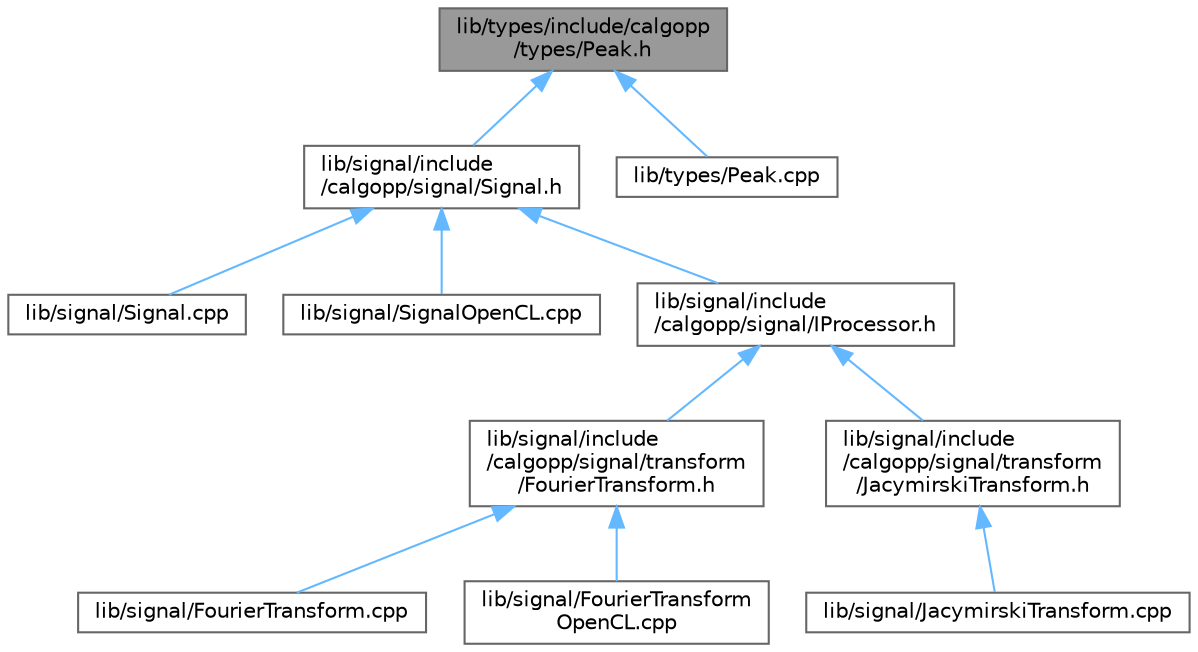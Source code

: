digraph "lib/types/include/calgopp/types/Peak.h"
{
 // LATEX_PDF_SIZE
  bgcolor="transparent";
  edge [fontname=Helvetica,fontsize=10,labelfontname=Helvetica,labelfontsize=10];
  node [fontname=Helvetica,fontsize=10,shape=box,height=0.2,width=0.4];
  Node1 [label="lib/types/include/calgopp\l/types/Peak.h",height=0.2,width=0.4,color="gray40", fillcolor="grey60", style="filled", fontcolor="black",tooltip=" "];
  Node1 -> Node2 [dir="back",color="steelblue1",style="solid"];
  Node2 [label="lib/signal/include\l/calgopp/signal/Signal.h",height=0.2,width=0.4,color="grey40", fillcolor="white", style="filled",URL="$Signal_8h.html",tooltip=" "];
  Node2 -> Node3 [dir="back",color="steelblue1",style="solid"];
  Node3 [label="lib/signal/Signal.cpp",height=0.2,width=0.4,color="grey40", fillcolor="white", style="filled",URL="$Signal_8cpp.html",tooltip=" "];
  Node2 -> Node4 [dir="back",color="steelblue1",style="solid"];
  Node4 [label="lib/signal/SignalOpenCL.cpp",height=0.2,width=0.4,color="grey40", fillcolor="white", style="filled",URL="$SignalOpenCL_8cpp.html",tooltip=" "];
  Node2 -> Node5 [dir="back",color="steelblue1",style="solid"];
  Node5 [label="lib/signal/include\l/calgopp/signal/IProcessor.h",height=0.2,width=0.4,color="grey40", fillcolor="white", style="filled",URL="$IProcessor_8h.html",tooltip=" "];
  Node5 -> Node6 [dir="back",color="steelblue1",style="solid"];
  Node6 [label="lib/signal/include\l/calgopp/signal/transform\l/FourierTransform.h",height=0.2,width=0.4,color="grey40", fillcolor="white", style="filled",URL="$FourierTransform_8h.html",tooltip=" "];
  Node6 -> Node7 [dir="back",color="steelblue1",style="solid"];
  Node7 [label="lib/signal/FourierTransform.cpp",height=0.2,width=0.4,color="grey40", fillcolor="white", style="filled",URL="$FourierTransform_8cpp.html",tooltip=" "];
  Node6 -> Node8 [dir="back",color="steelblue1",style="solid"];
  Node8 [label="lib/signal/FourierTransform\lOpenCL.cpp",height=0.2,width=0.4,color="grey40", fillcolor="white", style="filled",URL="$FourierTransformOpenCL_8cpp.html",tooltip=" "];
  Node5 -> Node9 [dir="back",color="steelblue1",style="solid"];
  Node9 [label="lib/signal/include\l/calgopp/signal/transform\l/JacymirskiTransform.h",height=0.2,width=0.4,color="grey40", fillcolor="white", style="filled",URL="$JacymirskiTransform_8h.html",tooltip=" "];
  Node9 -> Node10 [dir="back",color="steelblue1",style="solid"];
  Node10 [label="lib/signal/JacymirskiTransform.cpp",height=0.2,width=0.4,color="grey40", fillcolor="white", style="filled",URL="$JacymirskiTransform_8cpp.html",tooltip=" "];
  Node1 -> Node11 [dir="back",color="steelblue1",style="solid"];
  Node11 [label="lib/types/Peak.cpp",height=0.2,width=0.4,color="grey40", fillcolor="white", style="filled",URL="$Peak_8cpp.html",tooltip=" "];
}
